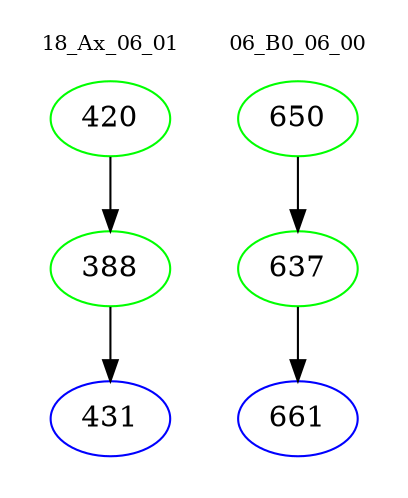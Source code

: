 digraph{
subgraph cluster_0 {
color = white
label = "18_Ax_06_01";
fontsize=10;
T0_420 [label="420", color="green"]
T0_420 -> T0_388 [color="black"]
T0_388 [label="388", color="green"]
T0_388 -> T0_431 [color="black"]
T0_431 [label="431", color="blue"]
}
subgraph cluster_1 {
color = white
label = "06_B0_06_00";
fontsize=10;
T1_650 [label="650", color="green"]
T1_650 -> T1_637 [color="black"]
T1_637 [label="637", color="green"]
T1_637 -> T1_661 [color="black"]
T1_661 [label="661", color="blue"]
}
}
